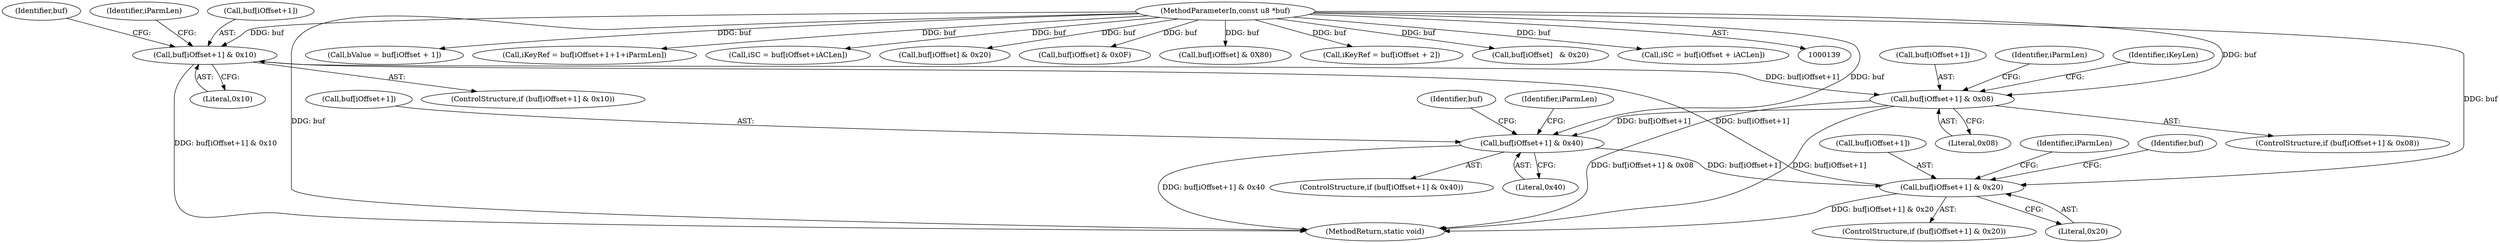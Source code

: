 digraph "0_OpenSC_8fe377e93b4b56060e5bbfb6f3142ceaeca744fa_17@array" {
"1000231" [label="(Call,buf[iOffset+1] & 0x10)"];
"1000221" [label="(Call,buf[iOffset+1] & 0x20)"];
"1000211" [label="(Call,buf[iOffset+1] & 0x40)"];
"1000241" [label="(Call,buf[iOffset+1] & 0x08)"];
"1000231" [label="(Call,buf[iOffset+1] & 0x10)"];
"1000141" [label="(MethodParameterIn,const u8 *buf)"];
"1000222" [label="(Call,buf[iOffset+1])"];
"1000231" [label="(Call,buf[iOffset+1] & 0x10)"];
"1000242" [label="(Call,buf[iOffset+1])"];
"1000227" [label="(Literal,0x20)"];
"1000232" [label="(Call,buf[iOffset+1])"];
"1000229" [label="(Identifier,iParmLen)"];
"1000241" [label="(Call,buf[iOffset+1] & 0x08)"];
"1000426" [label="(Call,bValue = buf[iOffset + 1])"];
"1000249" [label="(Identifier,iParmLen)"];
"1000243" [label="(Identifier,buf)"];
"1000298" [label="(Call,iKeyRef = buf[iOffset+1+1+iParmLen])"];
"1000254" [label="(Call,iSC = buf[iOffset+iACLen])"];
"1000240" [label="(ControlStructure,if (buf[iOffset+1] & 0x08))"];
"1000239" [label="(Identifier,iParmLen)"];
"1000221" [label="(Call,buf[iOffset+1] & 0x20)"];
"1000367" [label="(Call,buf[iOffset] & 0x20)"];
"1000233" [label="(Identifier,buf)"];
"1000219" [label="(Identifier,iParmLen)"];
"1000237" [label="(Literal,0x10)"];
"1000247" [label="(Literal,0x08)"];
"1000217" [label="(Literal,0x40)"];
"1000175" [label="(Call,buf[iOffset] & 0x0F)"];
"1000473" [label="(MethodReturn,static void)"];
"1000188" [label="(Call,buf[iOffset] & 0X80)"];
"1000220" [label="(ControlStructure,if (buf[iOffset+1] & 0x20))"];
"1000416" [label="(Call,iKeyRef = buf[iOffset + 2])"];
"1000210" [label="(ControlStructure,if (buf[iOffset+1] & 0x40))"];
"1000212" [label="(Call,buf[iOffset+1])"];
"1000203" [label="(Call,buf[iOffset]   & 0x20)"];
"1000251" [label="(Identifier,iKeyLen)"];
"1000374" [label="(Call,iSC = buf[iOffset + iACLen])"];
"1000141" [label="(MethodParameterIn,const u8 *buf)"];
"1000230" [label="(ControlStructure,if (buf[iOffset+1] & 0x10))"];
"1000223" [label="(Identifier,buf)"];
"1000211" [label="(Call,buf[iOffset+1] & 0x40)"];
"1000231" -> "1000230"  [label="AST: "];
"1000231" -> "1000237"  [label="CFG: "];
"1000232" -> "1000231"  [label="AST: "];
"1000237" -> "1000231"  [label="AST: "];
"1000239" -> "1000231"  [label="CFG: "];
"1000243" -> "1000231"  [label="CFG: "];
"1000231" -> "1000473"  [label="DDG: buf[iOffset+1] & 0x10"];
"1000221" -> "1000231"  [label="DDG: buf[iOffset+1]"];
"1000141" -> "1000231"  [label="DDG: buf"];
"1000231" -> "1000241"  [label="DDG: buf[iOffset+1]"];
"1000221" -> "1000220"  [label="AST: "];
"1000221" -> "1000227"  [label="CFG: "];
"1000222" -> "1000221"  [label="AST: "];
"1000227" -> "1000221"  [label="AST: "];
"1000229" -> "1000221"  [label="CFG: "];
"1000233" -> "1000221"  [label="CFG: "];
"1000221" -> "1000473"  [label="DDG: buf[iOffset+1] & 0x20"];
"1000211" -> "1000221"  [label="DDG: buf[iOffset+1]"];
"1000141" -> "1000221"  [label="DDG: buf"];
"1000211" -> "1000210"  [label="AST: "];
"1000211" -> "1000217"  [label="CFG: "];
"1000212" -> "1000211"  [label="AST: "];
"1000217" -> "1000211"  [label="AST: "];
"1000219" -> "1000211"  [label="CFG: "];
"1000223" -> "1000211"  [label="CFG: "];
"1000211" -> "1000473"  [label="DDG: buf[iOffset+1] & 0x40"];
"1000241" -> "1000211"  [label="DDG: buf[iOffset+1]"];
"1000141" -> "1000211"  [label="DDG: buf"];
"1000241" -> "1000240"  [label="AST: "];
"1000241" -> "1000247"  [label="CFG: "];
"1000242" -> "1000241"  [label="AST: "];
"1000247" -> "1000241"  [label="AST: "];
"1000249" -> "1000241"  [label="CFG: "];
"1000251" -> "1000241"  [label="CFG: "];
"1000241" -> "1000473"  [label="DDG: buf[iOffset+1]"];
"1000241" -> "1000473"  [label="DDG: buf[iOffset+1] & 0x08"];
"1000141" -> "1000241"  [label="DDG: buf"];
"1000141" -> "1000139"  [label="AST: "];
"1000141" -> "1000473"  [label="DDG: buf"];
"1000141" -> "1000175"  [label="DDG: buf"];
"1000141" -> "1000188"  [label="DDG: buf"];
"1000141" -> "1000203"  [label="DDG: buf"];
"1000141" -> "1000254"  [label="DDG: buf"];
"1000141" -> "1000298"  [label="DDG: buf"];
"1000141" -> "1000367"  [label="DDG: buf"];
"1000141" -> "1000374"  [label="DDG: buf"];
"1000141" -> "1000416"  [label="DDG: buf"];
"1000141" -> "1000426"  [label="DDG: buf"];
}
